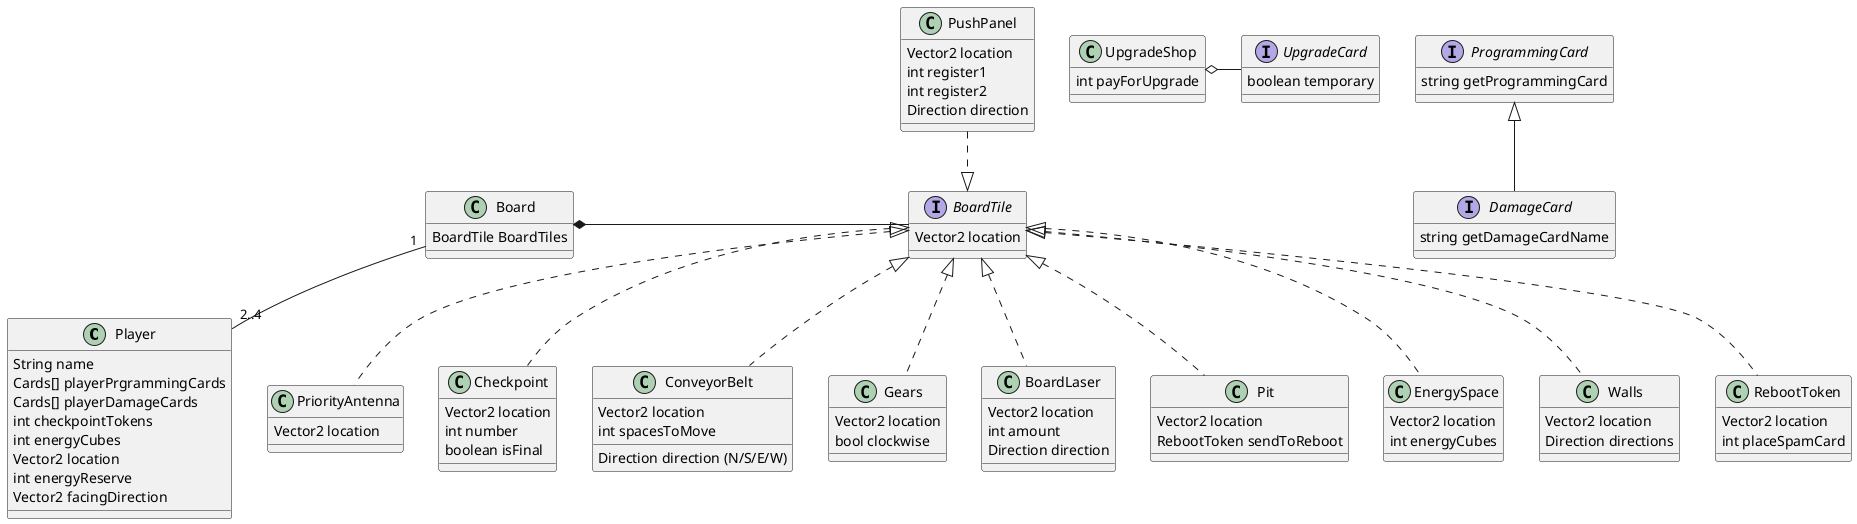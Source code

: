 @startuml

class Player {
    String name
    Cards[] playerPrgrammingCards
    Cards[] playerDamageCards
    int checkpointTokens
    int energyCubes
    Vector2 location
    int energyReserve
    Vector2 facingDirection
}

class Board {
    BoardTile BoardTiles
}
Board *- BoardTile
Board "1" -- "2..4" Player

interface BoardTile {
    Vector2 location
}

class RebootToken implements BoardTile {
    Vector2 location
    int placeSpamCard
}
class PriorityAntenna implements BoardTile {
    Vector2 location
 }
class Checkpoint implements BoardTile {
    Vector2 location
    int number
    boolean isFinal
}
class ConveyorBelt implements BoardTile {
    Vector2 location
    int spacesToMove
    Direction direction (N/S/E/W)
}
class PushPanel {
    Vector2 location
    int register1
    int register2
    Direction direction
}
BoardTile <|.up. PushPanel
class Gears implements BoardTile {
    Vector2 location
    bool clockwise
}
class BoardLaser implements BoardTile {
    Vector2 location
    int amount
    Direction direction
}
class Pit implements BoardTile {
    Vector2 location
    RebootToken sendToReboot
}
class EnergySpace implements BoardTile {
    Vector2 location
    int energyCubes
}
class Walls implements BoardTile {
    Vector2 location
    Direction directions
}

class UpgradeShop {
    int payForUpgrade
}
UpgradeShop o- UpgradeCard

interface ProgrammingCard {
    string getProgrammingCard
}

interface DamageCard implements ProgrammingCard {
    string getDamageCardName
}

interface UpgradeCard {
    boolean temporary
}

@enduml